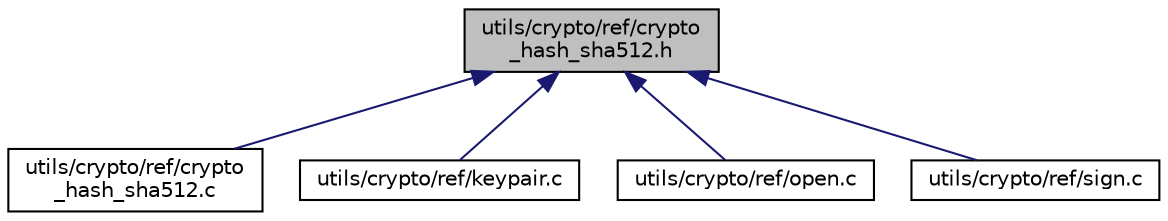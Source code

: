 digraph "utils/crypto/ref/crypto_hash_sha512.h"
{
  edge [fontname="Helvetica",fontsize="10",labelfontname="Helvetica",labelfontsize="10"];
  node [fontname="Helvetica",fontsize="10",shape=record];
  Node4 [label="utils/crypto/ref/crypto\l_hash_sha512.h",height=0.2,width=0.4,color="black", fillcolor="grey75", style="filled", fontcolor="black"];
  Node4 -> Node5 [dir="back",color="midnightblue",fontsize="10",style="solid",fontname="Helvetica"];
  Node5 [label="utils/crypto/ref/crypto\l_hash_sha512.c",height=0.2,width=0.4,color="black", fillcolor="white", style="filled",URL="$crypto__hash__sha512_8c.html"];
  Node4 -> Node6 [dir="back",color="midnightblue",fontsize="10",style="solid",fontname="Helvetica"];
  Node6 [label="utils/crypto/ref/keypair.c",height=0.2,width=0.4,color="black", fillcolor="white", style="filled",URL="$keypair_8c.html"];
  Node4 -> Node7 [dir="back",color="midnightblue",fontsize="10",style="solid",fontname="Helvetica"];
  Node7 [label="utils/crypto/ref/open.c",height=0.2,width=0.4,color="black", fillcolor="white", style="filled",URL="$open_8c.html"];
  Node4 -> Node8 [dir="back",color="midnightblue",fontsize="10",style="solid",fontname="Helvetica"];
  Node8 [label="utils/crypto/ref/sign.c",height=0.2,width=0.4,color="black", fillcolor="white", style="filled",URL="$sign_8c.html"];
}

